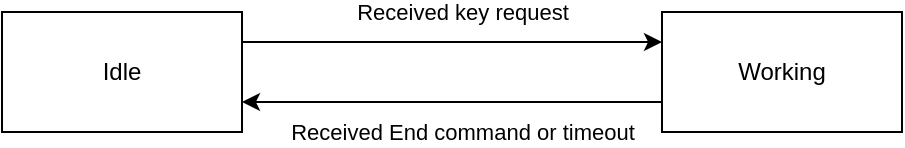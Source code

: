 <mxfile version="15.6.5" type="github">
  <diagram name="Page-1" id="58cdce13-f638-feb5-8d6f-7d28b1aa9fa0">
    <mxGraphModel dx="782" dy="468" grid="1" gridSize="10" guides="1" tooltips="1" connect="1" arrows="1" fold="1" page="1" pageScale="1" pageWidth="1100" pageHeight="850" background="none" math="0" shadow="0">
      <root>
        <mxCell id="0" />
        <mxCell id="1" parent="0" />
        <mxCell id="MYGtIlzFAcCQ3HKHdNxI-6" style="edgeStyle=orthogonalEdgeStyle;rounded=0;orthogonalLoop=1;jettySize=auto;html=1;exitX=1;exitY=0.25;exitDx=0;exitDy=0;entryX=0;entryY=0.25;entryDx=0;entryDy=0;fontColor=default;strokeColor=default;labelBackgroundColor=default;" edge="1" parent="1" source="MYGtIlzFAcCQ3HKHdNxI-3" target="MYGtIlzFAcCQ3HKHdNxI-4">
          <mxGeometry relative="1" as="geometry" />
        </mxCell>
        <mxCell id="MYGtIlzFAcCQ3HKHdNxI-7" value="Received key request" style="edgeLabel;html=1;align=center;verticalAlign=middle;resizable=0;points=[];fontColor=default;labelBackgroundColor=default;" vertex="1" connectable="0" parent="MYGtIlzFAcCQ3HKHdNxI-6">
          <mxGeometry x="-0.286" y="-1" relative="1" as="geometry">
            <mxPoint x="35" y="-16" as="offset" />
          </mxGeometry>
        </mxCell>
        <mxCell id="MYGtIlzFAcCQ3HKHdNxI-3" value="Idle" style="rounded=0;whiteSpace=wrap;html=1;fillColor=default;strokeColor=default;fontColor=default;" vertex="1" parent="1">
          <mxGeometry x="370" y="330" width="120" height="60" as="geometry" />
        </mxCell>
        <mxCell id="MYGtIlzFAcCQ3HKHdNxI-4" value="Working" style="rounded=0;whiteSpace=wrap;html=1;fillColor=default;strokeColor=default;fontColor=default;" vertex="1" parent="1">
          <mxGeometry x="700" y="330" width="120" height="60" as="geometry" />
        </mxCell>
        <mxCell id="MYGtIlzFAcCQ3HKHdNxI-5" value="" style="endArrow=classic;html=1;rounded=0;fontColor=default;strokeColor=default;labelBackgroundColor=default;exitX=0;exitY=0.75;exitDx=0;exitDy=0;" edge="1" parent="1" source="MYGtIlzFAcCQ3HKHdNxI-4">
          <mxGeometry width="50" height="50" relative="1" as="geometry">
            <mxPoint x="440" y="425" as="sourcePoint" />
            <mxPoint x="490" y="375" as="targetPoint" />
          </mxGeometry>
        </mxCell>
        <mxCell id="MYGtIlzFAcCQ3HKHdNxI-8" value="Received End command or timeout" style="edgeLabel;html=1;align=center;verticalAlign=middle;resizable=0;points=[];fontColor=default;labelBackgroundColor=default;" vertex="1" connectable="0" parent="MYGtIlzFAcCQ3HKHdNxI-5">
          <mxGeometry x="-0.152" y="-2" relative="1" as="geometry">
            <mxPoint x="-11" y="17" as="offset" />
          </mxGeometry>
        </mxCell>
      </root>
    </mxGraphModel>
  </diagram>
</mxfile>

